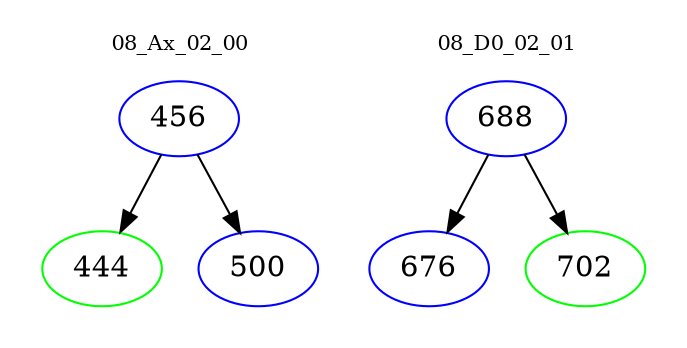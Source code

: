 digraph{
subgraph cluster_0 {
color = white
label = "08_Ax_02_00";
fontsize=10;
T0_456 [label="456", color="blue"]
T0_456 -> T0_444 [color="black"]
T0_444 [label="444", color="green"]
T0_456 -> T0_500 [color="black"]
T0_500 [label="500", color="blue"]
}
subgraph cluster_1 {
color = white
label = "08_D0_02_01";
fontsize=10;
T1_688 [label="688", color="blue"]
T1_688 -> T1_676 [color="black"]
T1_676 [label="676", color="blue"]
T1_688 -> T1_702 [color="black"]
T1_702 [label="702", color="green"]
}
}
